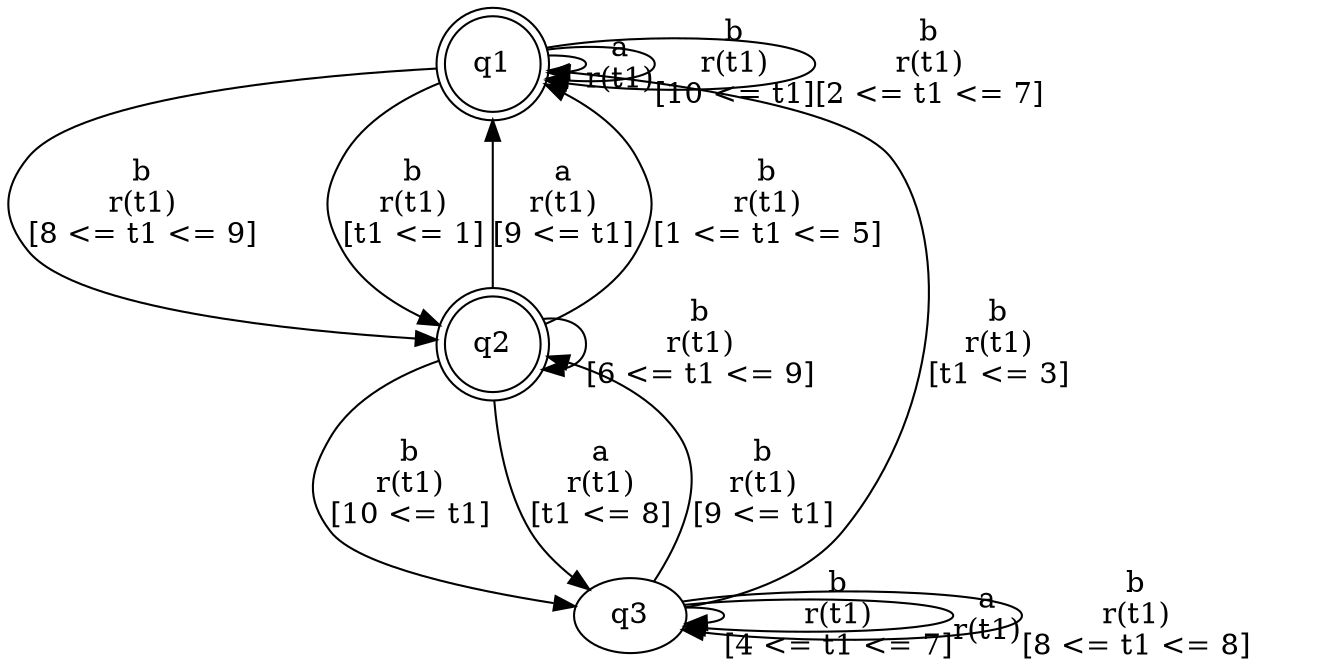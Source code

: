 digraph L {
	qq1[label=q1 shape=doublecircle]
	qq2[label=q2 shape=doublecircle]
	qq3[label=q3]
	qq1 -> qq2[label="b\nr(t1)\n[8 <= t1 <= 9]"]
	qq2 -> qq3[label="b\nr(t1)\n[10 <= t1]"]
	qq3 -> qq2[label="b\nr(t1)\n[9 <= t1]"]
	qq3 -> qq1[label="b\nr(t1)\n[t1 <= 3]"]
	qq3 -> qq3[label="b\nr(t1)\n[4 <= t1 <= 7]"]
	qq3 -> qq3[label="a\nr(t1)\n"]
	qq3 -> qq3[label="b\nr(t1)\n[8 <= t1 <= 8]"]
	qq2 -> qq1[label="a\nr(t1)\n[9 <= t1]"]
	qq2 -> qq1[label="b\nr(t1)\n[1 <= t1 <= 5]"]
	qq2 -> qq3[label="a\nr(t1)\n[t1 <= 8]"]
	qq2 -> qq2[label="b\nr(t1)\n[6 <= t1 <= 9]"]
	qq1 -> qq1[label="a\nr(t1)\n"]
	qq1 -> qq1[label="b\nr(t1)\n[10 <= t1]"]
	qq1 -> qq2[label="b\nr(t1)\n[t1 <= 1]"]
	qq1 -> qq1[label="b\nr(t1)\n[2 <= t1 <= 7]"]
}
